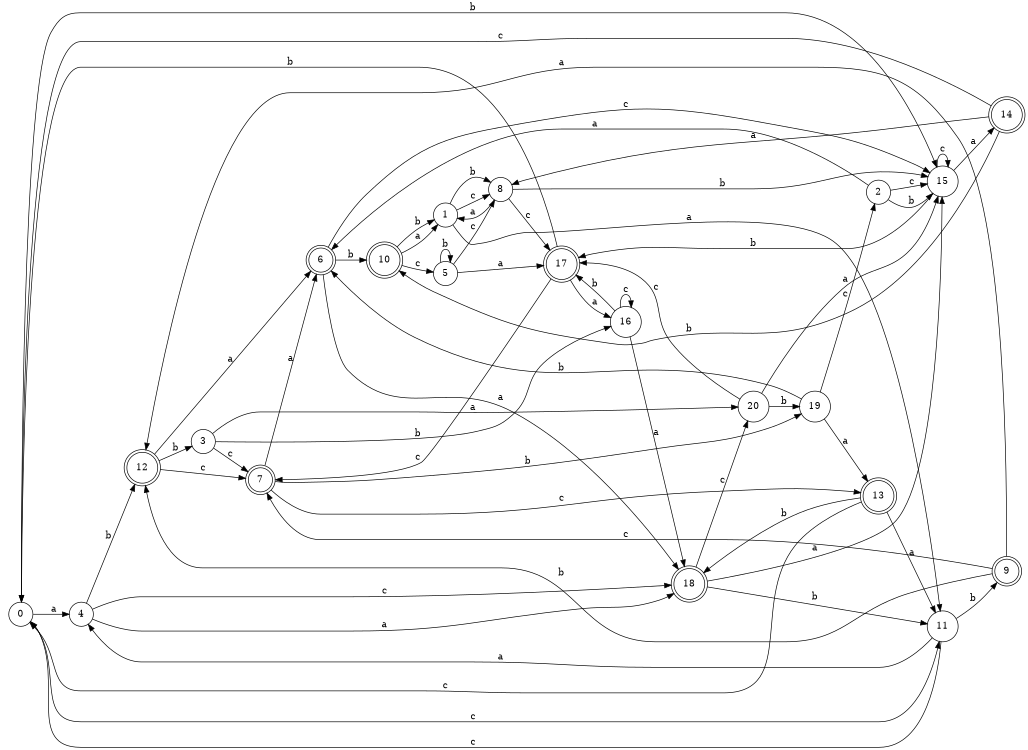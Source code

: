 digraph n17_1 {
__start0 [label="" shape="none"];

rankdir=LR;
size="8,5";

s0 [style="filled", color="black", fillcolor="white" shape="circle", label="0"];
s1 [style="filled", color="black", fillcolor="white" shape="circle", label="1"];
s2 [style="filled", color="black", fillcolor="white" shape="circle", label="2"];
s3 [style="filled", color="black", fillcolor="white" shape="circle", label="3"];
s4 [style="filled", color="black", fillcolor="white" shape="circle", label="4"];
s5 [style="filled", color="black", fillcolor="white" shape="circle", label="5"];
s6 [style="rounded,filled", color="black", fillcolor="white" shape="doublecircle", label="6"];
s7 [style="rounded,filled", color="black", fillcolor="white" shape="doublecircle", label="7"];
s8 [style="filled", color="black", fillcolor="white" shape="circle", label="8"];
s9 [style="rounded,filled", color="black", fillcolor="white" shape="doublecircle", label="9"];
s10 [style="rounded,filled", color="black", fillcolor="white" shape="doublecircle", label="10"];
s11 [style="filled", color="black", fillcolor="white" shape="circle", label="11"];
s12 [style="rounded,filled", color="black", fillcolor="white" shape="doublecircle", label="12"];
s13 [style="rounded,filled", color="black", fillcolor="white" shape="doublecircle", label="13"];
s14 [style="rounded,filled", color="black", fillcolor="white" shape="doublecircle", label="14"];
s15 [style="filled", color="black", fillcolor="white" shape="circle", label="15"];
s16 [style="filled", color="black", fillcolor="white" shape="circle", label="16"];
s17 [style="rounded,filled", color="black", fillcolor="white" shape="doublecircle", label="17"];
s18 [style="rounded,filled", color="black", fillcolor="white" shape="doublecircle", label="18"];
s19 [style="filled", color="black", fillcolor="white" shape="circle", label="19"];
s20 [style="filled", color="black", fillcolor="white" shape="circle", label="20"];
s0 -> s4 [label="a"];
s0 -> s15 [label="b"];
s0 -> s11 [label="c"];
s1 -> s11 [label="a"];
s1 -> s8 [label="b"];
s1 -> s8 [label="c"];
s2 -> s6 [label="a"];
s2 -> s15 [label="b"];
s2 -> s15 [label="c"];
s3 -> s20 [label="a"];
s3 -> s16 [label="b"];
s3 -> s7 [label="c"];
s4 -> s18 [label="a"];
s4 -> s12 [label="b"];
s4 -> s18 [label="c"];
s5 -> s17 [label="a"];
s5 -> s5 [label="b"];
s5 -> s8 [label="c"];
s6 -> s18 [label="a"];
s6 -> s10 [label="b"];
s6 -> s15 [label="c"];
s7 -> s6 [label="a"];
s7 -> s19 [label="b"];
s7 -> s13 [label="c"];
s8 -> s1 [label="a"];
s8 -> s15 [label="b"];
s8 -> s17 [label="c"];
s9 -> s12 [label="a"];
s9 -> s12 [label="b"];
s9 -> s7 [label="c"];
s10 -> s1 [label="a"];
s10 -> s1 [label="b"];
s10 -> s5 [label="c"];
s11 -> s4 [label="a"];
s11 -> s9 [label="b"];
s11 -> s0 [label="c"];
s12 -> s6 [label="a"];
s12 -> s3 [label="b"];
s12 -> s7 [label="c"];
s13 -> s11 [label="a"];
s13 -> s18 [label="b"];
s13 -> s0 [label="c"];
s14 -> s8 [label="a"];
s14 -> s10 [label="b"];
s14 -> s0 [label="c"];
s15 -> s14 [label="a"];
s15 -> s17 [label="b"];
s15 -> s15 [label="c"];
s16 -> s18 [label="a"];
s16 -> s17 [label="b"];
s16 -> s16 [label="c"];
s17 -> s16 [label="a"];
s17 -> s0 [label="b"];
s17 -> s7 [label="c"];
s18 -> s15 [label="a"];
s18 -> s11 [label="b"];
s18 -> s20 [label="c"];
s19 -> s13 [label="a"];
s19 -> s6 [label="b"];
s19 -> s2 [label="c"];
s20 -> s15 [label="a"];
s20 -> s19 [label="b"];
s20 -> s17 [label="c"];

}